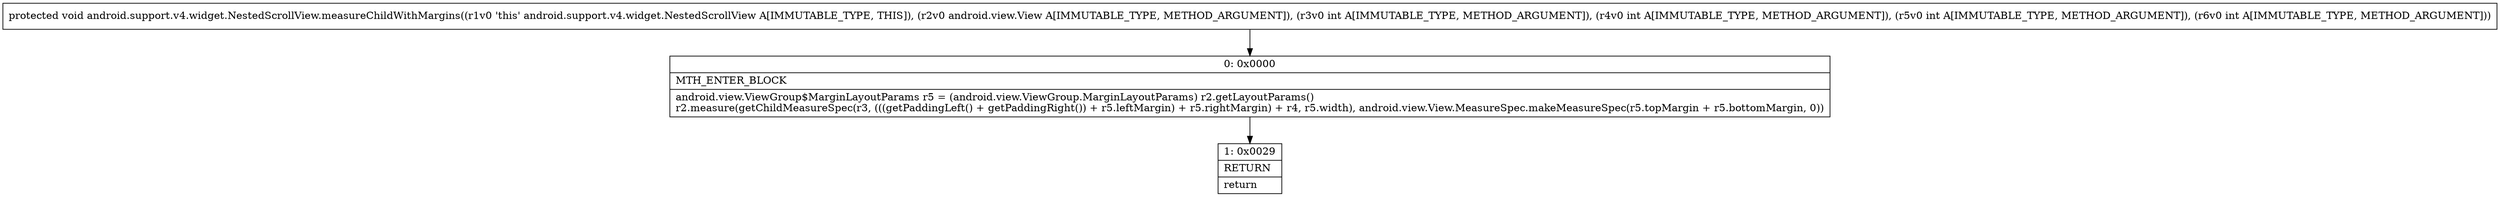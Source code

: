 digraph "CFG forandroid.support.v4.widget.NestedScrollView.measureChildWithMargins(Landroid\/view\/View;IIII)V" {
Node_0 [shape=record,label="{0\:\ 0x0000|MTH_ENTER_BLOCK\l|android.view.ViewGroup$MarginLayoutParams r5 = (android.view.ViewGroup.MarginLayoutParams) r2.getLayoutParams()\lr2.measure(getChildMeasureSpec(r3, (((getPaddingLeft() + getPaddingRight()) + r5.leftMargin) + r5.rightMargin) + r4, r5.width), android.view.View.MeasureSpec.makeMeasureSpec(r5.topMargin + r5.bottomMargin, 0))\l}"];
Node_1 [shape=record,label="{1\:\ 0x0029|RETURN\l|return\l}"];
MethodNode[shape=record,label="{protected void android.support.v4.widget.NestedScrollView.measureChildWithMargins((r1v0 'this' android.support.v4.widget.NestedScrollView A[IMMUTABLE_TYPE, THIS]), (r2v0 android.view.View A[IMMUTABLE_TYPE, METHOD_ARGUMENT]), (r3v0 int A[IMMUTABLE_TYPE, METHOD_ARGUMENT]), (r4v0 int A[IMMUTABLE_TYPE, METHOD_ARGUMENT]), (r5v0 int A[IMMUTABLE_TYPE, METHOD_ARGUMENT]), (r6v0 int A[IMMUTABLE_TYPE, METHOD_ARGUMENT])) }"];
MethodNode -> Node_0;
Node_0 -> Node_1;
}

